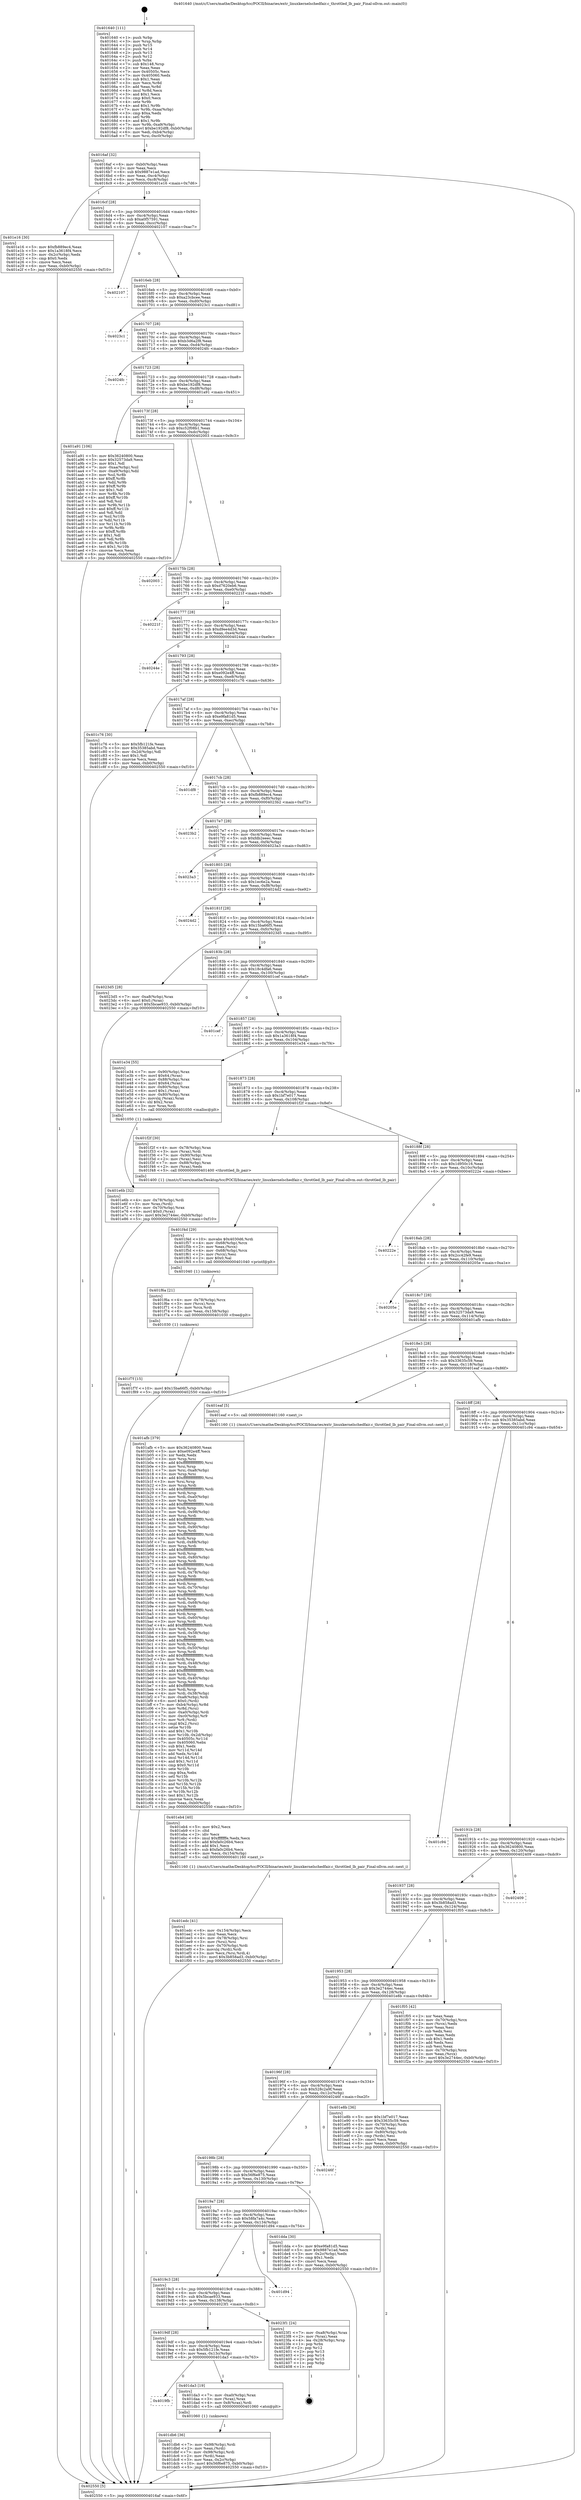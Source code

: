 digraph "0x401640" {
  label = "0x401640 (/mnt/c/Users/mathe/Desktop/tcc/POCII/binaries/extr_linuxkernelschedfair.c_throttled_lb_pair_Final-ollvm.out::main(0))"
  labelloc = "t"
  node[shape=record]

  Entry [label="",width=0.3,height=0.3,shape=circle,fillcolor=black,style=filled]
  "0x4016af" [label="{
     0x4016af [32]\l
     | [instrs]\l
     &nbsp;&nbsp;0x4016af \<+6\>: mov -0xb0(%rbp),%eax\l
     &nbsp;&nbsp;0x4016b5 \<+2\>: mov %eax,%ecx\l
     &nbsp;&nbsp;0x4016b7 \<+6\>: sub $0x9887e1ad,%ecx\l
     &nbsp;&nbsp;0x4016bd \<+6\>: mov %eax,-0xc4(%rbp)\l
     &nbsp;&nbsp;0x4016c3 \<+6\>: mov %ecx,-0xc8(%rbp)\l
     &nbsp;&nbsp;0x4016c9 \<+6\>: je 0000000000401e16 \<main+0x7d6\>\l
  }"]
  "0x401e16" [label="{
     0x401e16 [30]\l
     | [instrs]\l
     &nbsp;&nbsp;0x401e16 \<+5\>: mov $0xfb889ec4,%eax\l
     &nbsp;&nbsp;0x401e1b \<+5\>: mov $0x1a3618f4,%ecx\l
     &nbsp;&nbsp;0x401e20 \<+3\>: mov -0x2c(%rbp),%edx\l
     &nbsp;&nbsp;0x401e23 \<+3\>: cmp $0x0,%edx\l
     &nbsp;&nbsp;0x401e26 \<+3\>: cmove %ecx,%eax\l
     &nbsp;&nbsp;0x401e29 \<+6\>: mov %eax,-0xb0(%rbp)\l
     &nbsp;&nbsp;0x401e2f \<+5\>: jmp 0000000000402550 \<main+0xf10\>\l
  }"]
  "0x4016cf" [label="{
     0x4016cf [28]\l
     | [instrs]\l
     &nbsp;&nbsp;0x4016cf \<+5\>: jmp 00000000004016d4 \<main+0x94\>\l
     &nbsp;&nbsp;0x4016d4 \<+6\>: mov -0xc4(%rbp),%eax\l
     &nbsp;&nbsp;0x4016da \<+5\>: sub $0xa0f57591,%eax\l
     &nbsp;&nbsp;0x4016df \<+6\>: mov %eax,-0xcc(%rbp)\l
     &nbsp;&nbsp;0x4016e5 \<+6\>: je 0000000000402107 \<main+0xac7\>\l
  }"]
  Exit [label="",width=0.3,height=0.3,shape=circle,fillcolor=black,style=filled,peripheries=2]
  "0x402107" [label="{
     0x402107\l
  }", style=dashed]
  "0x4016eb" [label="{
     0x4016eb [28]\l
     | [instrs]\l
     &nbsp;&nbsp;0x4016eb \<+5\>: jmp 00000000004016f0 \<main+0xb0\>\l
     &nbsp;&nbsp;0x4016f0 \<+6\>: mov -0xc4(%rbp),%eax\l
     &nbsp;&nbsp;0x4016f6 \<+5\>: sub $0xa23cbcee,%eax\l
     &nbsp;&nbsp;0x4016fb \<+6\>: mov %eax,-0xd0(%rbp)\l
     &nbsp;&nbsp;0x401701 \<+6\>: je 00000000004023c1 \<main+0xd81\>\l
  }"]
  "0x401f7f" [label="{
     0x401f7f [15]\l
     | [instrs]\l
     &nbsp;&nbsp;0x401f7f \<+10\>: movl $0x15ba66f5,-0xb0(%rbp)\l
     &nbsp;&nbsp;0x401f89 \<+5\>: jmp 0000000000402550 \<main+0xf10\>\l
  }"]
  "0x4023c1" [label="{
     0x4023c1\l
  }", style=dashed]
  "0x401707" [label="{
     0x401707 [28]\l
     | [instrs]\l
     &nbsp;&nbsp;0x401707 \<+5\>: jmp 000000000040170c \<main+0xcc\>\l
     &nbsp;&nbsp;0x40170c \<+6\>: mov -0xc4(%rbp),%eax\l
     &nbsp;&nbsp;0x401712 \<+5\>: sub $0xb3d6a2f8,%eax\l
     &nbsp;&nbsp;0x401717 \<+6\>: mov %eax,-0xd4(%rbp)\l
     &nbsp;&nbsp;0x40171d \<+6\>: je 00000000004024fc \<main+0xebc\>\l
  }"]
  "0x401f6a" [label="{
     0x401f6a [21]\l
     | [instrs]\l
     &nbsp;&nbsp;0x401f6a \<+4\>: mov -0x78(%rbp),%rcx\l
     &nbsp;&nbsp;0x401f6e \<+3\>: mov (%rcx),%rcx\l
     &nbsp;&nbsp;0x401f71 \<+3\>: mov %rcx,%rdi\l
     &nbsp;&nbsp;0x401f74 \<+6\>: mov %eax,-0x158(%rbp)\l
     &nbsp;&nbsp;0x401f7a \<+5\>: call 0000000000401030 \<free@plt\>\l
     | [calls]\l
     &nbsp;&nbsp;0x401030 \{1\} (unknown)\l
  }"]
  "0x4024fc" [label="{
     0x4024fc\l
  }", style=dashed]
  "0x401723" [label="{
     0x401723 [28]\l
     | [instrs]\l
     &nbsp;&nbsp;0x401723 \<+5\>: jmp 0000000000401728 \<main+0xe8\>\l
     &nbsp;&nbsp;0x401728 \<+6\>: mov -0xc4(%rbp),%eax\l
     &nbsp;&nbsp;0x40172e \<+5\>: sub $0xbe192df8,%eax\l
     &nbsp;&nbsp;0x401733 \<+6\>: mov %eax,-0xd8(%rbp)\l
     &nbsp;&nbsp;0x401739 \<+6\>: je 0000000000401a91 \<main+0x451\>\l
  }"]
  "0x401f4d" [label="{
     0x401f4d [29]\l
     | [instrs]\l
     &nbsp;&nbsp;0x401f4d \<+10\>: movabs $0x4030d6,%rdi\l
     &nbsp;&nbsp;0x401f57 \<+4\>: mov -0x68(%rbp),%rcx\l
     &nbsp;&nbsp;0x401f5b \<+2\>: mov %eax,(%rcx)\l
     &nbsp;&nbsp;0x401f5d \<+4\>: mov -0x68(%rbp),%rcx\l
     &nbsp;&nbsp;0x401f61 \<+2\>: mov (%rcx),%esi\l
     &nbsp;&nbsp;0x401f63 \<+2\>: mov $0x0,%al\l
     &nbsp;&nbsp;0x401f65 \<+5\>: call 0000000000401040 \<printf@plt\>\l
     | [calls]\l
     &nbsp;&nbsp;0x401040 \{1\} (unknown)\l
  }"]
  "0x401a91" [label="{
     0x401a91 [106]\l
     | [instrs]\l
     &nbsp;&nbsp;0x401a91 \<+5\>: mov $0x36240800,%eax\l
     &nbsp;&nbsp;0x401a96 \<+5\>: mov $0x32573da9,%ecx\l
     &nbsp;&nbsp;0x401a9b \<+2\>: mov $0x1,%dl\l
     &nbsp;&nbsp;0x401a9d \<+7\>: mov -0xaa(%rbp),%sil\l
     &nbsp;&nbsp;0x401aa4 \<+7\>: mov -0xa9(%rbp),%dil\l
     &nbsp;&nbsp;0x401aab \<+3\>: mov %sil,%r8b\l
     &nbsp;&nbsp;0x401aae \<+4\>: xor $0xff,%r8b\l
     &nbsp;&nbsp;0x401ab2 \<+3\>: mov %dil,%r9b\l
     &nbsp;&nbsp;0x401ab5 \<+4\>: xor $0xff,%r9b\l
     &nbsp;&nbsp;0x401ab9 \<+3\>: xor $0x1,%dl\l
     &nbsp;&nbsp;0x401abc \<+3\>: mov %r8b,%r10b\l
     &nbsp;&nbsp;0x401abf \<+4\>: and $0xff,%r10b\l
     &nbsp;&nbsp;0x401ac3 \<+3\>: and %dl,%sil\l
     &nbsp;&nbsp;0x401ac6 \<+3\>: mov %r9b,%r11b\l
     &nbsp;&nbsp;0x401ac9 \<+4\>: and $0xff,%r11b\l
     &nbsp;&nbsp;0x401acd \<+3\>: and %dl,%dil\l
     &nbsp;&nbsp;0x401ad0 \<+3\>: or %sil,%r10b\l
     &nbsp;&nbsp;0x401ad3 \<+3\>: or %dil,%r11b\l
     &nbsp;&nbsp;0x401ad6 \<+3\>: xor %r11b,%r10b\l
     &nbsp;&nbsp;0x401ad9 \<+3\>: or %r9b,%r8b\l
     &nbsp;&nbsp;0x401adc \<+4\>: xor $0xff,%r8b\l
     &nbsp;&nbsp;0x401ae0 \<+3\>: or $0x1,%dl\l
     &nbsp;&nbsp;0x401ae3 \<+3\>: and %dl,%r8b\l
     &nbsp;&nbsp;0x401ae6 \<+3\>: or %r8b,%r10b\l
     &nbsp;&nbsp;0x401ae9 \<+4\>: test $0x1,%r10b\l
     &nbsp;&nbsp;0x401aed \<+3\>: cmovne %ecx,%eax\l
     &nbsp;&nbsp;0x401af0 \<+6\>: mov %eax,-0xb0(%rbp)\l
     &nbsp;&nbsp;0x401af6 \<+5\>: jmp 0000000000402550 \<main+0xf10\>\l
  }"]
  "0x40173f" [label="{
     0x40173f [28]\l
     | [instrs]\l
     &nbsp;&nbsp;0x40173f \<+5\>: jmp 0000000000401744 \<main+0x104\>\l
     &nbsp;&nbsp;0x401744 \<+6\>: mov -0xc4(%rbp),%eax\l
     &nbsp;&nbsp;0x40174a \<+5\>: sub $0xc52f08b1,%eax\l
     &nbsp;&nbsp;0x40174f \<+6\>: mov %eax,-0xdc(%rbp)\l
     &nbsp;&nbsp;0x401755 \<+6\>: je 0000000000402003 \<main+0x9c3\>\l
  }"]
  "0x402550" [label="{
     0x402550 [5]\l
     | [instrs]\l
     &nbsp;&nbsp;0x402550 \<+5\>: jmp 00000000004016af \<main+0x6f\>\l
  }"]
  "0x401640" [label="{
     0x401640 [111]\l
     | [instrs]\l
     &nbsp;&nbsp;0x401640 \<+1\>: push %rbp\l
     &nbsp;&nbsp;0x401641 \<+3\>: mov %rsp,%rbp\l
     &nbsp;&nbsp;0x401644 \<+2\>: push %r15\l
     &nbsp;&nbsp;0x401646 \<+2\>: push %r14\l
     &nbsp;&nbsp;0x401648 \<+2\>: push %r13\l
     &nbsp;&nbsp;0x40164a \<+2\>: push %r12\l
     &nbsp;&nbsp;0x40164c \<+1\>: push %rbx\l
     &nbsp;&nbsp;0x40164d \<+7\>: sub $0x148,%rsp\l
     &nbsp;&nbsp;0x401654 \<+2\>: xor %eax,%eax\l
     &nbsp;&nbsp;0x401656 \<+7\>: mov 0x40505c,%ecx\l
     &nbsp;&nbsp;0x40165d \<+7\>: mov 0x405060,%edx\l
     &nbsp;&nbsp;0x401664 \<+3\>: sub $0x1,%eax\l
     &nbsp;&nbsp;0x401667 \<+3\>: mov %ecx,%r8d\l
     &nbsp;&nbsp;0x40166a \<+3\>: add %eax,%r8d\l
     &nbsp;&nbsp;0x40166d \<+4\>: imul %r8d,%ecx\l
     &nbsp;&nbsp;0x401671 \<+3\>: and $0x1,%ecx\l
     &nbsp;&nbsp;0x401674 \<+3\>: cmp $0x0,%ecx\l
     &nbsp;&nbsp;0x401677 \<+4\>: sete %r9b\l
     &nbsp;&nbsp;0x40167b \<+4\>: and $0x1,%r9b\l
     &nbsp;&nbsp;0x40167f \<+7\>: mov %r9b,-0xaa(%rbp)\l
     &nbsp;&nbsp;0x401686 \<+3\>: cmp $0xa,%edx\l
     &nbsp;&nbsp;0x401689 \<+4\>: setl %r9b\l
     &nbsp;&nbsp;0x40168d \<+4\>: and $0x1,%r9b\l
     &nbsp;&nbsp;0x401691 \<+7\>: mov %r9b,-0xa9(%rbp)\l
     &nbsp;&nbsp;0x401698 \<+10\>: movl $0xbe192df8,-0xb0(%rbp)\l
     &nbsp;&nbsp;0x4016a2 \<+6\>: mov %edi,-0xb4(%rbp)\l
     &nbsp;&nbsp;0x4016a8 \<+7\>: mov %rsi,-0xc0(%rbp)\l
  }"]
  "0x401edc" [label="{
     0x401edc [41]\l
     | [instrs]\l
     &nbsp;&nbsp;0x401edc \<+6\>: mov -0x154(%rbp),%ecx\l
     &nbsp;&nbsp;0x401ee2 \<+3\>: imul %eax,%ecx\l
     &nbsp;&nbsp;0x401ee5 \<+4\>: mov -0x78(%rbp),%rsi\l
     &nbsp;&nbsp;0x401ee9 \<+3\>: mov (%rsi),%rsi\l
     &nbsp;&nbsp;0x401eec \<+4\>: mov -0x70(%rbp),%rdi\l
     &nbsp;&nbsp;0x401ef0 \<+3\>: movslq (%rdi),%rdi\l
     &nbsp;&nbsp;0x401ef3 \<+3\>: mov %ecx,(%rsi,%rdi,4)\l
     &nbsp;&nbsp;0x401ef6 \<+10\>: movl $0x3b858ad3,-0xb0(%rbp)\l
     &nbsp;&nbsp;0x401f00 \<+5\>: jmp 0000000000402550 \<main+0xf10\>\l
  }"]
  "0x402003" [label="{
     0x402003\l
  }", style=dashed]
  "0x40175b" [label="{
     0x40175b [28]\l
     | [instrs]\l
     &nbsp;&nbsp;0x40175b \<+5\>: jmp 0000000000401760 \<main+0x120\>\l
     &nbsp;&nbsp;0x401760 \<+6\>: mov -0xc4(%rbp),%eax\l
     &nbsp;&nbsp;0x401766 \<+5\>: sub $0xd7620eb6,%eax\l
     &nbsp;&nbsp;0x40176b \<+6\>: mov %eax,-0xe0(%rbp)\l
     &nbsp;&nbsp;0x401771 \<+6\>: je 000000000040221f \<main+0xbdf\>\l
  }"]
  "0x401eb4" [label="{
     0x401eb4 [40]\l
     | [instrs]\l
     &nbsp;&nbsp;0x401eb4 \<+5\>: mov $0x2,%ecx\l
     &nbsp;&nbsp;0x401eb9 \<+1\>: cltd\l
     &nbsp;&nbsp;0x401eba \<+2\>: idiv %ecx\l
     &nbsp;&nbsp;0x401ebc \<+6\>: imul $0xfffffffe,%edx,%ecx\l
     &nbsp;&nbsp;0x401ec2 \<+6\>: add $0xfa0c26b4,%ecx\l
     &nbsp;&nbsp;0x401ec8 \<+3\>: add $0x1,%ecx\l
     &nbsp;&nbsp;0x401ecb \<+6\>: sub $0xfa0c26b4,%ecx\l
     &nbsp;&nbsp;0x401ed1 \<+6\>: mov %ecx,-0x154(%rbp)\l
     &nbsp;&nbsp;0x401ed7 \<+5\>: call 0000000000401160 \<next_i\>\l
     | [calls]\l
     &nbsp;&nbsp;0x401160 \{1\} (/mnt/c/Users/mathe/Desktop/tcc/POCII/binaries/extr_linuxkernelschedfair.c_throttled_lb_pair_Final-ollvm.out::next_i)\l
  }"]
  "0x40221f" [label="{
     0x40221f\l
  }", style=dashed]
  "0x401777" [label="{
     0x401777 [28]\l
     | [instrs]\l
     &nbsp;&nbsp;0x401777 \<+5\>: jmp 000000000040177c \<main+0x13c\>\l
     &nbsp;&nbsp;0x40177c \<+6\>: mov -0xc4(%rbp),%eax\l
     &nbsp;&nbsp;0x401782 \<+5\>: sub $0xd9ee4d3d,%eax\l
     &nbsp;&nbsp;0x401787 \<+6\>: mov %eax,-0xe4(%rbp)\l
     &nbsp;&nbsp;0x40178d \<+6\>: je 000000000040244e \<main+0xe0e\>\l
  }"]
  "0x401e6b" [label="{
     0x401e6b [32]\l
     | [instrs]\l
     &nbsp;&nbsp;0x401e6b \<+4\>: mov -0x78(%rbp),%rdi\l
     &nbsp;&nbsp;0x401e6f \<+3\>: mov %rax,(%rdi)\l
     &nbsp;&nbsp;0x401e72 \<+4\>: mov -0x70(%rbp),%rax\l
     &nbsp;&nbsp;0x401e76 \<+6\>: movl $0x0,(%rax)\l
     &nbsp;&nbsp;0x401e7c \<+10\>: movl $0x3e2744ec,-0xb0(%rbp)\l
     &nbsp;&nbsp;0x401e86 \<+5\>: jmp 0000000000402550 \<main+0xf10\>\l
  }"]
  "0x40244e" [label="{
     0x40244e\l
  }", style=dashed]
  "0x401793" [label="{
     0x401793 [28]\l
     | [instrs]\l
     &nbsp;&nbsp;0x401793 \<+5\>: jmp 0000000000401798 \<main+0x158\>\l
     &nbsp;&nbsp;0x401798 \<+6\>: mov -0xc4(%rbp),%eax\l
     &nbsp;&nbsp;0x40179e \<+5\>: sub $0xe092e4ff,%eax\l
     &nbsp;&nbsp;0x4017a3 \<+6\>: mov %eax,-0xe8(%rbp)\l
     &nbsp;&nbsp;0x4017a9 \<+6\>: je 0000000000401c76 \<main+0x636\>\l
  }"]
  "0x401db6" [label="{
     0x401db6 [36]\l
     | [instrs]\l
     &nbsp;&nbsp;0x401db6 \<+7\>: mov -0x98(%rbp),%rdi\l
     &nbsp;&nbsp;0x401dbd \<+2\>: mov %eax,(%rdi)\l
     &nbsp;&nbsp;0x401dbf \<+7\>: mov -0x98(%rbp),%rdi\l
     &nbsp;&nbsp;0x401dc6 \<+2\>: mov (%rdi),%eax\l
     &nbsp;&nbsp;0x401dc8 \<+3\>: mov %eax,-0x2c(%rbp)\l
     &nbsp;&nbsp;0x401dcb \<+10\>: movl $0x56f6e875,-0xb0(%rbp)\l
     &nbsp;&nbsp;0x401dd5 \<+5\>: jmp 0000000000402550 \<main+0xf10\>\l
  }"]
  "0x401c76" [label="{
     0x401c76 [30]\l
     | [instrs]\l
     &nbsp;&nbsp;0x401c76 \<+5\>: mov $0x5fb121fe,%eax\l
     &nbsp;&nbsp;0x401c7b \<+5\>: mov $0x35385abd,%ecx\l
     &nbsp;&nbsp;0x401c80 \<+3\>: mov -0x2d(%rbp),%dl\l
     &nbsp;&nbsp;0x401c83 \<+3\>: test $0x1,%dl\l
     &nbsp;&nbsp;0x401c86 \<+3\>: cmovne %ecx,%eax\l
     &nbsp;&nbsp;0x401c89 \<+6\>: mov %eax,-0xb0(%rbp)\l
     &nbsp;&nbsp;0x401c8f \<+5\>: jmp 0000000000402550 \<main+0xf10\>\l
  }"]
  "0x4017af" [label="{
     0x4017af [28]\l
     | [instrs]\l
     &nbsp;&nbsp;0x4017af \<+5\>: jmp 00000000004017b4 \<main+0x174\>\l
     &nbsp;&nbsp;0x4017b4 \<+6\>: mov -0xc4(%rbp),%eax\l
     &nbsp;&nbsp;0x4017ba \<+5\>: sub $0xe9fa81d5,%eax\l
     &nbsp;&nbsp;0x4017bf \<+6\>: mov %eax,-0xec(%rbp)\l
     &nbsp;&nbsp;0x4017c5 \<+6\>: je 0000000000401df8 \<main+0x7b8\>\l
  }"]
  "0x4019fb" [label="{
     0x4019fb\l
  }", style=dashed]
  "0x401df8" [label="{
     0x401df8\l
  }", style=dashed]
  "0x4017cb" [label="{
     0x4017cb [28]\l
     | [instrs]\l
     &nbsp;&nbsp;0x4017cb \<+5\>: jmp 00000000004017d0 \<main+0x190\>\l
     &nbsp;&nbsp;0x4017d0 \<+6\>: mov -0xc4(%rbp),%eax\l
     &nbsp;&nbsp;0x4017d6 \<+5\>: sub $0xfb889ec4,%eax\l
     &nbsp;&nbsp;0x4017db \<+6\>: mov %eax,-0xf0(%rbp)\l
     &nbsp;&nbsp;0x4017e1 \<+6\>: je 00000000004023b2 \<main+0xd72\>\l
  }"]
  "0x401da3" [label="{
     0x401da3 [19]\l
     | [instrs]\l
     &nbsp;&nbsp;0x401da3 \<+7\>: mov -0xa0(%rbp),%rax\l
     &nbsp;&nbsp;0x401daa \<+3\>: mov (%rax),%rax\l
     &nbsp;&nbsp;0x401dad \<+4\>: mov 0x8(%rax),%rdi\l
     &nbsp;&nbsp;0x401db1 \<+5\>: call 0000000000401060 \<atoi@plt\>\l
     | [calls]\l
     &nbsp;&nbsp;0x401060 \{1\} (unknown)\l
  }"]
  "0x4023b2" [label="{
     0x4023b2\l
  }", style=dashed]
  "0x4017e7" [label="{
     0x4017e7 [28]\l
     | [instrs]\l
     &nbsp;&nbsp;0x4017e7 \<+5\>: jmp 00000000004017ec \<main+0x1ac\>\l
     &nbsp;&nbsp;0x4017ec \<+6\>: mov -0xc4(%rbp),%eax\l
     &nbsp;&nbsp;0x4017f2 \<+5\>: sub $0xfdb2eeec,%eax\l
     &nbsp;&nbsp;0x4017f7 \<+6\>: mov %eax,-0xf4(%rbp)\l
     &nbsp;&nbsp;0x4017fd \<+6\>: je 00000000004023a3 \<main+0xd63\>\l
  }"]
  "0x4019df" [label="{
     0x4019df [28]\l
     | [instrs]\l
     &nbsp;&nbsp;0x4019df \<+5\>: jmp 00000000004019e4 \<main+0x3a4\>\l
     &nbsp;&nbsp;0x4019e4 \<+6\>: mov -0xc4(%rbp),%eax\l
     &nbsp;&nbsp;0x4019ea \<+5\>: sub $0x5fb121fe,%eax\l
     &nbsp;&nbsp;0x4019ef \<+6\>: mov %eax,-0x13c(%rbp)\l
     &nbsp;&nbsp;0x4019f5 \<+6\>: je 0000000000401da3 \<main+0x763\>\l
  }"]
  "0x4023a3" [label="{
     0x4023a3\l
  }", style=dashed]
  "0x401803" [label="{
     0x401803 [28]\l
     | [instrs]\l
     &nbsp;&nbsp;0x401803 \<+5\>: jmp 0000000000401808 \<main+0x1c8\>\l
     &nbsp;&nbsp;0x401808 \<+6\>: mov -0xc4(%rbp),%eax\l
     &nbsp;&nbsp;0x40180e \<+5\>: sub $0x1ec6e2a,%eax\l
     &nbsp;&nbsp;0x401813 \<+6\>: mov %eax,-0xf8(%rbp)\l
     &nbsp;&nbsp;0x401819 \<+6\>: je 00000000004024d2 \<main+0xe92\>\l
  }"]
  "0x4023f1" [label="{
     0x4023f1 [24]\l
     | [instrs]\l
     &nbsp;&nbsp;0x4023f1 \<+7\>: mov -0xa8(%rbp),%rax\l
     &nbsp;&nbsp;0x4023f8 \<+2\>: mov (%rax),%eax\l
     &nbsp;&nbsp;0x4023fa \<+4\>: lea -0x28(%rbp),%rsp\l
     &nbsp;&nbsp;0x4023fe \<+1\>: pop %rbx\l
     &nbsp;&nbsp;0x4023ff \<+2\>: pop %r12\l
     &nbsp;&nbsp;0x402401 \<+2\>: pop %r13\l
     &nbsp;&nbsp;0x402403 \<+2\>: pop %r14\l
     &nbsp;&nbsp;0x402405 \<+2\>: pop %r15\l
     &nbsp;&nbsp;0x402407 \<+1\>: pop %rbp\l
     &nbsp;&nbsp;0x402408 \<+1\>: ret\l
  }"]
  "0x4024d2" [label="{
     0x4024d2\l
  }", style=dashed]
  "0x40181f" [label="{
     0x40181f [28]\l
     | [instrs]\l
     &nbsp;&nbsp;0x40181f \<+5\>: jmp 0000000000401824 \<main+0x1e4\>\l
     &nbsp;&nbsp;0x401824 \<+6\>: mov -0xc4(%rbp),%eax\l
     &nbsp;&nbsp;0x40182a \<+5\>: sub $0x15ba66f5,%eax\l
     &nbsp;&nbsp;0x40182f \<+6\>: mov %eax,-0xfc(%rbp)\l
     &nbsp;&nbsp;0x401835 \<+6\>: je 00000000004023d5 \<main+0xd95\>\l
  }"]
  "0x4019c3" [label="{
     0x4019c3 [28]\l
     | [instrs]\l
     &nbsp;&nbsp;0x4019c3 \<+5\>: jmp 00000000004019c8 \<main+0x388\>\l
     &nbsp;&nbsp;0x4019c8 \<+6\>: mov -0xc4(%rbp),%eax\l
     &nbsp;&nbsp;0x4019ce \<+5\>: sub $0x5bcae933,%eax\l
     &nbsp;&nbsp;0x4019d3 \<+6\>: mov %eax,-0x138(%rbp)\l
     &nbsp;&nbsp;0x4019d9 \<+6\>: je 00000000004023f1 \<main+0xdb1\>\l
  }"]
  "0x4023d5" [label="{
     0x4023d5 [28]\l
     | [instrs]\l
     &nbsp;&nbsp;0x4023d5 \<+7\>: mov -0xa8(%rbp),%rax\l
     &nbsp;&nbsp;0x4023dc \<+6\>: movl $0x0,(%rax)\l
     &nbsp;&nbsp;0x4023e2 \<+10\>: movl $0x5bcae933,-0xb0(%rbp)\l
     &nbsp;&nbsp;0x4023ec \<+5\>: jmp 0000000000402550 \<main+0xf10\>\l
  }"]
  "0x40183b" [label="{
     0x40183b [28]\l
     | [instrs]\l
     &nbsp;&nbsp;0x40183b \<+5\>: jmp 0000000000401840 \<main+0x200\>\l
     &nbsp;&nbsp;0x401840 \<+6\>: mov -0xc4(%rbp),%eax\l
     &nbsp;&nbsp;0x401846 \<+5\>: sub $0x18c4dfa6,%eax\l
     &nbsp;&nbsp;0x40184b \<+6\>: mov %eax,-0x100(%rbp)\l
     &nbsp;&nbsp;0x401851 \<+6\>: je 0000000000401cef \<main+0x6af\>\l
  }"]
  "0x401d94" [label="{
     0x401d94\l
  }", style=dashed]
  "0x401cef" [label="{
     0x401cef\l
  }", style=dashed]
  "0x401857" [label="{
     0x401857 [28]\l
     | [instrs]\l
     &nbsp;&nbsp;0x401857 \<+5\>: jmp 000000000040185c \<main+0x21c\>\l
     &nbsp;&nbsp;0x40185c \<+6\>: mov -0xc4(%rbp),%eax\l
     &nbsp;&nbsp;0x401862 \<+5\>: sub $0x1a3618f4,%eax\l
     &nbsp;&nbsp;0x401867 \<+6\>: mov %eax,-0x104(%rbp)\l
     &nbsp;&nbsp;0x40186d \<+6\>: je 0000000000401e34 \<main+0x7f4\>\l
  }"]
  "0x4019a7" [label="{
     0x4019a7 [28]\l
     | [instrs]\l
     &nbsp;&nbsp;0x4019a7 \<+5\>: jmp 00000000004019ac \<main+0x36c\>\l
     &nbsp;&nbsp;0x4019ac \<+6\>: mov -0xc4(%rbp),%eax\l
     &nbsp;&nbsp;0x4019b2 \<+5\>: sub $0x58fa7a4c,%eax\l
     &nbsp;&nbsp;0x4019b7 \<+6\>: mov %eax,-0x134(%rbp)\l
     &nbsp;&nbsp;0x4019bd \<+6\>: je 0000000000401d94 \<main+0x754\>\l
  }"]
  "0x401e34" [label="{
     0x401e34 [55]\l
     | [instrs]\l
     &nbsp;&nbsp;0x401e34 \<+7\>: mov -0x90(%rbp),%rax\l
     &nbsp;&nbsp;0x401e3b \<+6\>: movl $0x64,(%rax)\l
     &nbsp;&nbsp;0x401e41 \<+7\>: mov -0x88(%rbp),%rax\l
     &nbsp;&nbsp;0x401e48 \<+6\>: movl $0x64,(%rax)\l
     &nbsp;&nbsp;0x401e4e \<+4\>: mov -0x80(%rbp),%rax\l
     &nbsp;&nbsp;0x401e52 \<+6\>: movl $0x1,(%rax)\l
     &nbsp;&nbsp;0x401e58 \<+4\>: mov -0x80(%rbp),%rax\l
     &nbsp;&nbsp;0x401e5c \<+3\>: movslq (%rax),%rax\l
     &nbsp;&nbsp;0x401e5f \<+4\>: shl $0x2,%rax\l
     &nbsp;&nbsp;0x401e63 \<+3\>: mov %rax,%rdi\l
     &nbsp;&nbsp;0x401e66 \<+5\>: call 0000000000401050 \<malloc@plt\>\l
     | [calls]\l
     &nbsp;&nbsp;0x401050 \{1\} (unknown)\l
  }"]
  "0x401873" [label="{
     0x401873 [28]\l
     | [instrs]\l
     &nbsp;&nbsp;0x401873 \<+5\>: jmp 0000000000401878 \<main+0x238\>\l
     &nbsp;&nbsp;0x401878 \<+6\>: mov -0xc4(%rbp),%eax\l
     &nbsp;&nbsp;0x40187e \<+5\>: sub $0x1bf7e017,%eax\l
     &nbsp;&nbsp;0x401883 \<+6\>: mov %eax,-0x108(%rbp)\l
     &nbsp;&nbsp;0x401889 \<+6\>: je 0000000000401f2f \<main+0x8ef\>\l
  }"]
  "0x401dda" [label="{
     0x401dda [30]\l
     | [instrs]\l
     &nbsp;&nbsp;0x401dda \<+5\>: mov $0xe9fa81d5,%eax\l
     &nbsp;&nbsp;0x401ddf \<+5\>: mov $0x9887e1ad,%ecx\l
     &nbsp;&nbsp;0x401de4 \<+3\>: mov -0x2c(%rbp),%edx\l
     &nbsp;&nbsp;0x401de7 \<+3\>: cmp $0x1,%edx\l
     &nbsp;&nbsp;0x401dea \<+3\>: cmovl %ecx,%eax\l
     &nbsp;&nbsp;0x401ded \<+6\>: mov %eax,-0xb0(%rbp)\l
     &nbsp;&nbsp;0x401df3 \<+5\>: jmp 0000000000402550 \<main+0xf10\>\l
  }"]
  "0x401f2f" [label="{
     0x401f2f [30]\l
     | [instrs]\l
     &nbsp;&nbsp;0x401f2f \<+4\>: mov -0x78(%rbp),%rax\l
     &nbsp;&nbsp;0x401f33 \<+3\>: mov (%rax),%rdi\l
     &nbsp;&nbsp;0x401f36 \<+7\>: mov -0x90(%rbp),%rax\l
     &nbsp;&nbsp;0x401f3d \<+2\>: mov (%rax),%esi\l
     &nbsp;&nbsp;0x401f3f \<+7\>: mov -0x88(%rbp),%rax\l
     &nbsp;&nbsp;0x401f46 \<+2\>: mov (%rax),%edx\l
     &nbsp;&nbsp;0x401f48 \<+5\>: call 0000000000401400 \<throttled_lb_pair\>\l
     | [calls]\l
     &nbsp;&nbsp;0x401400 \{1\} (/mnt/c/Users/mathe/Desktop/tcc/POCII/binaries/extr_linuxkernelschedfair.c_throttled_lb_pair_Final-ollvm.out::throttled_lb_pair)\l
  }"]
  "0x40188f" [label="{
     0x40188f [28]\l
     | [instrs]\l
     &nbsp;&nbsp;0x40188f \<+5\>: jmp 0000000000401894 \<main+0x254\>\l
     &nbsp;&nbsp;0x401894 \<+6\>: mov -0xc4(%rbp),%eax\l
     &nbsp;&nbsp;0x40189a \<+5\>: sub $0x1d950c16,%eax\l
     &nbsp;&nbsp;0x40189f \<+6\>: mov %eax,-0x10c(%rbp)\l
     &nbsp;&nbsp;0x4018a5 \<+6\>: je 000000000040222e \<main+0xbee\>\l
  }"]
  "0x40198b" [label="{
     0x40198b [28]\l
     | [instrs]\l
     &nbsp;&nbsp;0x40198b \<+5\>: jmp 0000000000401990 \<main+0x350\>\l
     &nbsp;&nbsp;0x401990 \<+6\>: mov -0xc4(%rbp),%eax\l
     &nbsp;&nbsp;0x401996 \<+5\>: sub $0x56f6e875,%eax\l
     &nbsp;&nbsp;0x40199b \<+6\>: mov %eax,-0x130(%rbp)\l
     &nbsp;&nbsp;0x4019a1 \<+6\>: je 0000000000401dda \<main+0x79a\>\l
  }"]
  "0x40222e" [label="{
     0x40222e\l
  }", style=dashed]
  "0x4018ab" [label="{
     0x4018ab [28]\l
     | [instrs]\l
     &nbsp;&nbsp;0x4018ab \<+5\>: jmp 00000000004018b0 \<main+0x270\>\l
     &nbsp;&nbsp;0x4018b0 \<+6\>: mov -0xc4(%rbp),%eax\l
     &nbsp;&nbsp;0x4018b6 \<+5\>: sub $0x2cc42fe9,%eax\l
     &nbsp;&nbsp;0x4018bb \<+6\>: mov %eax,-0x110(%rbp)\l
     &nbsp;&nbsp;0x4018c1 \<+6\>: je 000000000040205e \<main+0xa1e\>\l
  }"]
  "0x40246f" [label="{
     0x40246f\l
  }", style=dashed]
  "0x40205e" [label="{
     0x40205e\l
  }", style=dashed]
  "0x4018c7" [label="{
     0x4018c7 [28]\l
     | [instrs]\l
     &nbsp;&nbsp;0x4018c7 \<+5\>: jmp 00000000004018cc \<main+0x28c\>\l
     &nbsp;&nbsp;0x4018cc \<+6\>: mov -0xc4(%rbp),%eax\l
     &nbsp;&nbsp;0x4018d2 \<+5\>: sub $0x32573da9,%eax\l
     &nbsp;&nbsp;0x4018d7 \<+6\>: mov %eax,-0x114(%rbp)\l
     &nbsp;&nbsp;0x4018dd \<+6\>: je 0000000000401afb \<main+0x4bb\>\l
  }"]
  "0x40196f" [label="{
     0x40196f [28]\l
     | [instrs]\l
     &nbsp;&nbsp;0x40196f \<+5\>: jmp 0000000000401974 \<main+0x334\>\l
     &nbsp;&nbsp;0x401974 \<+6\>: mov -0xc4(%rbp),%eax\l
     &nbsp;&nbsp;0x40197a \<+5\>: sub $0x528c2a9f,%eax\l
     &nbsp;&nbsp;0x40197f \<+6\>: mov %eax,-0x12c(%rbp)\l
     &nbsp;&nbsp;0x401985 \<+6\>: je 000000000040246f \<main+0xe2f\>\l
  }"]
  "0x401afb" [label="{
     0x401afb [379]\l
     | [instrs]\l
     &nbsp;&nbsp;0x401afb \<+5\>: mov $0x36240800,%eax\l
     &nbsp;&nbsp;0x401b00 \<+5\>: mov $0xe092e4ff,%ecx\l
     &nbsp;&nbsp;0x401b05 \<+2\>: xor %edx,%edx\l
     &nbsp;&nbsp;0x401b07 \<+3\>: mov %rsp,%rsi\l
     &nbsp;&nbsp;0x401b0a \<+4\>: add $0xfffffffffffffff0,%rsi\l
     &nbsp;&nbsp;0x401b0e \<+3\>: mov %rsi,%rsp\l
     &nbsp;&nbsp;0x401b11 \<+7\>: mov %rsi,-0xa8(%rbp)\l
     &nbsp;&nbsp;0x401b18 \<+3\>: mov %rsp,%rsi\l
     &nbsp;&nbsp;0x401b1b \<+4\>: add $0xfffffffffffffff0,%rsi\l
     &nbsp;&nbsp;0x401b1f \<+3\>: mov %rsi,%rsp\l
     &nbsp;&nbsp;0x401b22 \<+3\>: mov %rsp,%rdi\l
     &nbsp;&nbsp;0x401b25 \<+4\>: add $0xfffffffffffffff0,%rdi\l
     &nbsp;&nbsp;0x401b29 \<+3\>: mov %rdi,%rsp\l
     &nbsp;&nbsp;0x401b2c \<+7\>: mov %rdi,-0xa0(%rbp)\l
     &nbsp;&nbsp;0x401b33 \<+3\>: mov %rsp,%rdi\l
     &nbsp;&nbsp;0x401b36 \<+4\>: add $0xfffffffffffffff0,%rdi\l
     &nbsp;&nbsp;0x401b3a \<+3\>: mov %rdi,%rsp\l
     &nbsp;&nbsp;0x401b3d \<+7\>: mov %rdi,-0x98(%rbp)\l
     &nbsp;&nbsp;0x401b44 \<+3\>: mov %rsp,%rdi\l
     &nbsp;&nbsp;0x401b47 \<+4\>: add $0xfffffffffffffff0,%rdi\l
     &nbsp;&nbsp;0x401b4b \<+3\>: mov %rdi,%rsp\l
     &nbsp;&nbsp;0x401b4e \<+7\>: mov %rdi,-0x90(%rbp)\l
     &nbsp;&nbsp;0x401b55 \<+3\>: mov %rsp,%rdi\l
     &nbsp;&nbsp;0x401b58 \<+4\>: add $0xfffffffffffffff0,%rdi\l
     &nbsp;&nbsp;0x401b5c \<+3\>: mov %rdi,%rsp\l
     &nbsp;&nbsp;0x401b5f \<+7\>: mov %rdi,-0x88(%rbp)\l
     &nbsp;&nbsp;0x401b66 \<+3\>: mov %rsp,%rdi\l
     &nbsp;&nbsp;0x401b69 \<+4\>: add $0xfffffffffffffff0,%rdi\l
     &nbsp;&nbsp;0x401b6d \<+3\>: mov %rdi,%rsp\l
     &nbsp;&nbsp;0x401b70 \<+4\>: mov %rdi,-0x80(%rbp)\l
     &nbsp;&nbsp;0x401b74 \<+3\>: mov %rsp,%rdi\l
     &nbsp;&nbsp;0x401b77 \<+4\>: add $0xfffffffffffffff0,%rdi\l
     &nbsp;&nbsp;0x401b7b \<+3\>: mov %rdi,%rsp\l
     &nbsp;&nbsp;0x401b7e \<+4\>: mov %rdi,-0x78(%rbp)\l
     &nbsp;&nbsp;0x401b82 \<+3\>: mov %rsp,%rdi\l
     &nbsp;&nbsp;0x401b85 \<+4\>: add $0xfffffffffffffff0,%rdi\l
     &nbsp;&nbsp;0x401b89 \<+3\>: mov %rdi,%rsp\l
     &nbsp;&nbsp;0x401b8c \<+4\>: mov %rdi,-0x70(%rbp)\l
     &nbsp;&nbsp;0x401b90 \<+3\>: mov %rsp,%rdi\l
     &nbsp;&nbsp;0x401b93 \<+4\>: add $0xfffffffffffffff0,%rdi\l
     &nbsp;&nbsp;0x401b97 \<+3\>: mov %rdi,%rsp\l
     &nbsp;&nbsp;0x401b9a \<+4\>: mov %rdi,-0x68(%rbp)\l
     &nbsp;&nbsp;0x401b9e \<+3\>: mov %rsp,%rdi\l
     &nbsp;&nbsp;0x401ba1 \<+4\>: add $0xfffffffffffffff0,%rdi\l
     &nbsp;&nbsp;0x401ba5 \<+3\>: mov %rdi,%rsp\l
     &nbsp;&nbsp;0x401ba8 \<+4\>: mov %rdi,-0x60(%rbp)\l
     &nbsp;&nbsp;0x401bac \<+3\>: mov %rsp,%rdi\l
     &nbsp;&nbsp;0x401baf \<+4\>: add $0xfffffffffffffff0,%rdi\l
     &nbsp;&nbsp;0x401bb3 \<+3\>: mov %rdi,%rsp\l
     &nbsp;&nbsp;0x401bb6 \<+4\>: mov %rdi,-0x58(%rbp)\l
     &nbsp;&nbsp;0x401bba \<+3\>: mov %rsp,%rdi\l
     &nbsp;&nbsp;0x401bbd \<+4\>: add $0xfffffffffffffff0,%rdi\l
     &nbsp;&nbsp;0x401bc1 \<+3\>: mov %rdi,%rsp\l
     &nbsp;&nbsp;0x401bc4 \<+4\>: mov %rdi,-0x50(%rbp)\l
     &nbsp;&nbsp;0x401bc8 \<+3\>: mov %rsp,%rdi\l
     &nbsp;&nbsp;0x401bcb \<+4\>: add $0xfffffffffffffff0,%rdi\l
     &nbsp;&nbsp;0x401bcf \<+3\>: mov %rdi,%rsp\l
     &nbsp;&nbsp;0x401bd2 \<+4\>: mov %rdi,-0x48(%rbp)\l
     &nbsp;&nbsp;0x401bd6 \<+3\>: mov %rsp,%rdi\l
     &nbsp;&nbsp;0x401bd9 \<+4\>: add $0xfffffffffffffff0,%rdi\l
     &nbsp;&nbsp;0x401bdd \<+3\>: mov %rdi,%rsp\l
     &nbsp;&nbsp;0x401be0 \<+4\>: mov %rdi,-0x40(%rbp)\l
     &nbsp;&nbsp;0x401be4 \<+3\>: mov %rsp,%rdi\l
     &nbsp;&nbsp;0x401be7 \<+4\>: add $0xfffffffffffffff0,%rdi\l
     &nbsp;&nbsp;0x401beb \<+3\>: mov %rdi,%rsp\l
     &nbsp;&nbsp;0x401bee \<+4\>: mov %rdi,-0x38(%rbp)\l
     &nbsp;&nbsp;0x401bf2 \<+7\>: mov -0xa8(%rbp),%rdi\l
     &nbsp;&nbsp;0x401bf9 \<+6\>: movl $0x0,(%rdi)\l
     &nbsp;&nbsp;0x401bff \<+7\>: mov -0xb4(%rbp),%r8d\l
     &nbsp;&nbsp;0x401c06 \<+3\>: mov %r8d,(%rsi)\l
     &nbsp;&nbsp;0x401c09 \<+7\>: mov -0xa0(%rbp),%rdi\l
     &nbsp;&nbsp;0x401c10 \<+7\>: mov -0xc0(%rbp),%r9\l
     &nbsp;&nbsp;0x401c17 \<+3\>: mov %r9,(%rdi)\l
     &nbsp;&nbsp;0x401c1a \<+3\>: cmpl $0x2,(%rsi)\l
     &nbsp;&nbsp;0x401c1d \<+4\>: setne %r10b\l
     &nbsp;&nbsp;0x401c21 \<+4\>: and $0x1,%r10b\l
     &nbsp;&nbsp;0x401c25 \<+4\>: mov %r10b,-0x2d(%rbp)\l
     &nbsp;&nbsp;0x401c29 \<+8\>: mov 0x40505c,%r11d\l
     &nbsp;&nbsp;0x401c31 \<+7\>: mov 0x405060,%ebx\l
     &nbsp;&nbsp;0x401c38 \<+3\>: sub $0x1,%edx\l
     &nbsp;&nbsp;0x401c3b \<+3\>: mov %r11d,%r14d\l
     &nbsp;&nbsp;0x401c3e \<+3\>: add %edx,%r14d\l
     &nbsp;&nbsp;0x401c41 \<+4\>: imul %r14d,%r11d\l
     &nbsp;&nbsp;0x401c45 \<+4\>: and $0x1,%r11d\l
     &nbsp;&nbsp;0x401c49 \<+4\>: cmp $0x0,%r11d\l
     &nbsp;&nbsp;0x401c4d \<+4\>: sete %r10b\l
     &nbsp;&nbsp;0x401c51 \<+3\>: cmp $0xa,%ebx\l
     &nbsp;&nbsp;0x401c54 \<+4\>: setl %r15b\l
     &nbsp;&nbsp;0x401c58 \<+3\>: mov %r10b,%r12b\l
     &nbsp;&nbsp;0x401c5b \<+3\>: and %r15b,%r12b\l
     &nbsp;&nbsp;0x401c5e \<+3\>: xor %r15b,%r10b\l
     &nbsp;&nbsp;0x401c61 \<+3\>: or %r10b,%r12b\l
     &nbsp;&nbsp;0x401c64 \<+4\>: test $0x1,%r12b\l
     &nbsp;&nbsp;0x401c68 \<+3\>: cmovne %ecx,%eax\l
     &nbsp;&nbsp;0x401c6b \<+6\>: mov %eax,-0xb0(%rbp)\l
     &nbsp;&nbsp;0x401c71 \<+5\>: jmp 0000000000402550 \<main+0xf10\>\l
  }"]
  "0x4018e3" [label="{
     0x4018e3 [28]\l
     | [instrs]\l
     &nbsp;&nbsp;0x4018e3 \<+5\>: jmp 00000000004018e8 \<main+0x2a8\>\l
     &nbsp;&nbsp;0x4018e8 \<+6\>: mov -0xc4(%rbp),%eax\l
     &nbsp;&nbsp;0x4018ee \<+5\>: sub $0x33635c59,%eax\l
     &nbsp;&nbsp;0x4018f3 \<+6\>: mov %eax,-0x118(%rbp)\l
     &nbsp;&nbsp;0x4018f9 \<+6\>: je 0000000000401eaf \<main+0x86f\>\l
  }"]
  "0x401e8b" [label="{
     0x401e8b [36]\l
     | [instrs]\l
     &nbsp;&nbsp;0x401e8b \<+5\>: mov $0x1bf7e017,%eax\l
     &nbsp;&nbsp;0x401e90 \<+5\>: mov $0x33635c59,%ecx\l
     &nbsp;&nbsp;0x401e95 \<+4\>: mov -0x70(%rbp),%rdx\l
     &nbsp;&nbsp;0x401e99 \<+2\>: mov (%rdx),%esi\l
     &nbsp;&nbsp;0x401e9b \<+4\>: mov -0x80(%rbp),%rdx\l
     &nbsp;&nbsp;0x401e9f \<+2\>: cmp (%rdx),%esi\l
     &nbsp;&nbsp;0x401ea1 \<+3\>: cmovl %ecx,%eax\l
     &nbsp;&nbsp;0x401ea4 \<+6\>: mov %eax,-0xb0(%rbp)\l
     &nbsp;&nbsp;0x401eaa \<+5\>: jmp 0000000000402550 \<main+0xf10\>\l
  }"]
  "0x401953" [label="{
     0x401953 [28]\l
     | [instrs]\l
     &nbsp;&nbsp;0x401953 \<+5\>: jmp 0000000000401958 \<main+0x318\>\l
     &nbsp;&nbsp;0x401958 \<+6\>: mov -0xc4(%rbp),%eax\l
     &nbsp;&nbsp;0x40195e \<+5\>: sub $0x3e2744ec,%eax\l
     &nbsp;&nbsp;0x401963 \<+6\>: mov %eax,-0x128(%rbp)\l
     &nbsp;&nbsp;0x401969 \<+6\>: je 0000000000401e8b \<main+0x84b\>\l
  }"]
  "0x401eaf" [label="{
     0x401eaf [5]\l
     | [instrs]\l
     &nbsp;&nbsp;0x401eaf \<+5\>: call 0000000000401160 \<next_i\>\l
     | [calls]\l
     &nbsp;&nbsp;0x401160 \{1\} (/mnt/c/Users/mathe/Desktop/tcc/POCII/binaries/extr_linuxkernelschedfair.c_throttled_lb_pair_Final-ollvm.out::next_i)\l
  }"]
  "0x4018ff" [label="{
     0x4018ff [28]\l
     | [instrs]\l
     &nbsp;&nbsp;0x4018ff \<+5\>: jmp 0000000000401904 \<main+0x2c4\>\l
     &nbsp;&nbsp;0x401904 \<+6\>: mov -0xc4(%rbp),%eax\l
     &nbsp;&nbsp;0x40190a \<+5\>: sub $0x35385abd,%eax\l
     &nbsp;&nbsp;0x40190f \<+6\>: mov %eax,-0x11c(%rbp)\l
     &nbsp;&nbsp;0x401915 \<+6\>: je 0000000000401c94 \<main+0x654\>\l
  }"]
  "0x401f05" [label="{
     0x401f05 [42]\l
     | [instrs]\l
     &nbsp;&nbsp;0x401f05 \<+2\>: xor %eax,%eax\l
     &nbsp;&nbsp;0x401f07 \<+4\>: mov -0x70(%rbp),%rcx\l
     &nbsp;&nbsp;0x401f0b \<+2\>: mov (%rcx),%edx\l
     &nbsp;&nbsp;0x401f0d \<+2\>: mov %eax,%esi\l
     &nbsp;&nbsp;0x401f0f \<+2\>: sub %edx,%esi\l
     &nbsp;&nbsp;0x401f11 \<+2\>: mov %eax,%edx\l
     &nbsp;&nbsp;0x401f13 \<+3\>: sub $0x1,%edx\l
     &nbsp;&nbsp;0x401f16 \<+2\>: add %edx,%esi\l
     &nbsp;&nbsp;0x401f18 \<+2\>: sub %esi,%eax\l
     &nbsp;&nbsp;0x401f1a \<+4\>: mov -0x70(%rbp),%rcx\l
     &nbsp;&nbsp;0x401f1e \<+2\>: mov %eax,(%rcx)\l
     &nbsp;&nbsp;0x401f20 \<+10\>: movl $0x3e2744ec,-0xb0(%rbp)\l
     &nbsp;&nbsp;0x401f2a \<+5\>: jmp 0000000000402550 \<main+0xf10\>\l
  }"]
  "0x401c94" [label="{
     0x401c94\l
  }", style=dashed]
  "0x40191b" [label="{
     0x40191b [28]\l
     | [instrs]\l
     &nbsp;&nbsp;0x40191b \<+5\>: jmp 0000000000401920 \<main+0x2e0\>\l
     &nbsp;&nbsp;0x401920 \<+6\>: mov -0xc4(%rbp),%eax\l
     &nbsp;&nbsp;0x401926 \<+5\>: sub $0x36240800,%eax\l
     &nbsp;&nbsp;0x40192b \<+6\>: mov %eax,-0x120(%rbp)\l
     &nbsp;&nbsp;0x401931 \<+6\>: je 0000000000402409 \<main+0xdc9\>\l
  }"]
  "0x401937" [label="{
     0x401937 [28]\l
     | [instrs]\l
     &nbsp;&nbsp;0x401937 \<+5\>: jmp 000000000040193c \<main+0x2fc\>\l
     &nbsp;&nbsp;0x40193c \<+6\>: mov -0xc4(%rbp),%eax\l
     &nbsp;&nbsp;0x401942 \<+5\>: sub $0x3b858ad3,%eax\l
     &nbsp;&nbsp;0x401947 \<+6\>: mov %eax,-0x124(%rbp)\l
     &nbsp;&nbsp;0x40194d \<+6\>: je 0000000000401f05 \<main+0x8c5\>\l
  }"]
  "0x402409" [label="{
     0x402409\l
  }", style=dashed]
  Entry -> "0x401640" [label=" 1"]
  "0x4016af" -> "0x401e16" [label=" 1"]
  "0x4016af" -> "0x4016cf" [label=" 13"]
  "0x4023f1" -> Exit [label=" 1"]
  "0x4016cf" -> "0x402107" [label=" 0"]
  "0x4016cf" -> "0x4016eb" [label=" 13"]
  "0x4023d5" -> "0x402550" [label=" 1"]
  "0x4016eb" -> "0x4023c1" [label=" 0"]
  "0x4016eb" -> "0x401707" [label=" 13"]
  "0x401f7f" -> "0x402550" [label=" 1"]
  "0x401707" -> "0x4024fc" [label=" 0"]
  "0x401707" -> "0x401723" [label=" 13"]
  "0x401f6a" -> "0x401f7f" [label=" 1"]
  "0x401723" -> "0x401a91" [label=" 1"]
  "0x401723" -> "0x40173f" [label=" 12"]
  "0x401a91" -> "0x402550" [label=" 1"]
  "0x401640" -> "0x4016af" [label=" 1"]
  "0x402550" -> "0x4016af" [label=" 13"]
  "0x401f4d" -> "0x401f6a" [label=" 1"]
  "0x40173f" -> "0x402003" [label=" 0"]
  "0x40173f" -> "0x40175b" [label=" 12"]
  "0x401f2f" -> "0x401f4d" [label=" 1"]
  "0x40175b" -> "0x40221f" [label=" 0"]
  "0x40175b" -> "0x401777" [label=" 12"]
  "0x401f05" -> "0x402550" [label=" 1"]
  "0x401777" -> "0x40244e" [label=" 0"]
  "0x401777" -> "0x401793" [label=" 12"]
  "0x401edc" -> "0x402550" [label=" 1"]
  "0x401793" -> "0x401c76" [label=" 1"]
  "0x401793" -> "0x4017af" [label=" 11"]
  "0x401eb4" -> "0x401edc" [label=" 1"]
  "0x4017af" -> "0x401df8" [label=" 0"]
  "0x4017af" -> "0x4017cb" [label=" 11"]
  "0x401eaf" -> "0x401eb4" [label=" 1"]
  "0x4017cb" -> "0x4023b2" [label=" 0"]
  "0x4017cb" -> "0x4017e7" [label=" 11"]
  "0x401e8b" -> "0x402550" [label=" 2"]
  "0x4017e7" -> "0x4023a3" [label=" 0"]
  "0x4017e7" -> "0x401803" [label=" 11"]
  "0x401e34" -> "0x401e6b" [label=" 1"]
  "0x401803" -> "0x4024d2" [label=" 0"]
  "0x401803" -> "0x40181f" [label=" 11"]
  "0x401e16" -> "0x402550" [label=" 1"]
  "0x40181f" -> "0x4023d5" [label=" 1"]
  "0x40181f" -> "0x40183b" [label=" 10"]
  "0x401db6" -> "0x402550" [label=" 1"]
  "0x40183b" -> "0x401cef" [label=" 0"]
  "0x40183b" -> "0x401857" [label=" 10"]
  "0x401da3" -> "0x401db6" [label=" 1"]
  "0x401857" -> "0x401e34" [label=" 1"]
  "0x401857" -> "0x401873" [label=" 9"]
  "0x4019df" -> "0x401da3" [label=" 1"]
  "0x401873" -> "0x401f2f" [label=" 1"]
  "0x401873" -> "0x40188f" [label=" 8"]
  "0x401e6b" -> "0x402550" [label=" 1"]
  "0x40188f" -> "0x40222e" [label=" 0"]
  "0x40188f" -> "0x4018ab" [label=" 8"]
  "0x4019c3" -> "0x4023f1" [label=" 1"]
  "0x4018ab" -> "0x40205e" [label=" 0"]
  "0x4018ab" -> "0x4018c7" [label=" 8"]
  "0x401dda" -> "0x402550" [label=" 1"]
  "0x4018c7" -> "0x401afb" [label=" 1"]
  "0x4018c7" -> "0x4018e3" [label=" 7"]
  "0x4019a7" -> "0x401d94" [label=" 0"]
  "0x401afb" -> "0x402550" [label=" 1"]
  "0x401c76" -> "0x402550" [label=" 1"]
  "0x4019df" -> "0x4019fb" [label=" 0"]
  "0x4018e3" -> "0x401eaf" [label=" 1"]
  "0x4018e3" -> "0x4018ff" [label=" 6"]
  "0x40198b" -> "0x401dda" [label=" 1"]
  "0x4018ff" -> "0x401c94" [label=" 0"]
  "0x4018ff" -> "0x40191b" [label=" 6"]
  "0x4019c3" -> "0x4019df" [label=" 1"]
  "0x40191b" -> "0x402409" [label=" 0"]
  "0x40191b" -> "0x401937" [label=" 6"]
  "0x40196f" -> "0x40198b" [label=" 3"]
  "0x401937" -> "0x401f05" [label=" 1"]
  "0x401937" -> "0x401953" [label=" 5"]
  "0x40198b" -> "0x4019a7" [label=" 2"]
  "0x401953" -> "0x401e8b" [label=" 2"]
  "0x401953" -> "0x40196f" [label=" 3"]
  "0x4019a7" -> "0x4019c3" [label=" 2"]
  "0x40196f" -> "0x40246f" [label=" 0"]
}
